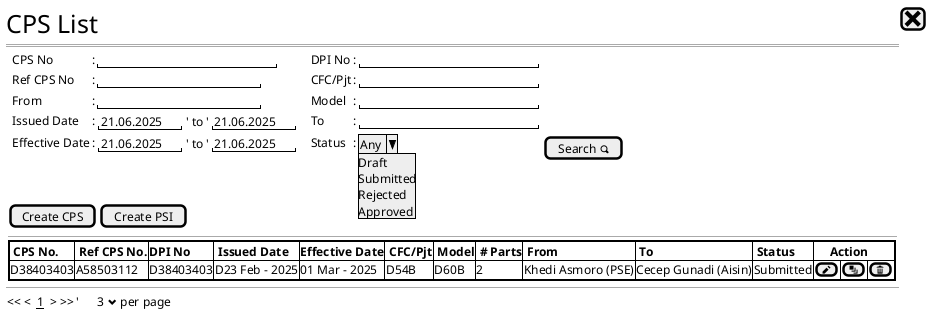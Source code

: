@startsalt
{
  <size:25>CPS List |[<size:25><&x>]|*
  ==
  {
    .|CPS No            |: |"                      "|                 |.|.|DPI No      |: |"                      "|*|*
    .|Ref CPS No        |: |"                    "|                   |.|.|CFC/Pjt     |: |"                      "|*|*
    .|From              |: |"                    "|                   |.|.|Model       |: |"                      "|*|*
    .|Issued Date       |: {|"21.06.2025"|' to '|"21.06.2025"|}       |.|.|To          |: |"                      "|*
    .|Effective Date    |: {|"21.06.2025"|' to '|"21.06.2025"|}       |.|.|Status      |: | ^Any^Draft^Submitted^Rejected^Approved^ |* { [Search <&magnifying-glass>]| }*
  }
  .
  .
  {   
    {[Create CPS] | [Create PSI]|}*
    {
      --
      {+
          {#
            |<b> CPS No. |<b> Ref CPS No. |<b>DPI No|<b> Issued Date  | <b>Effective Date |<b> CFC/Pjt   |<b> Model  |<b> # Parts        |<b> From               |<b> To                 |<b> Status       |<b>     Action   |*|*|*
            |D38403403   |A58503112       |D38403403|D23 Feb - 2025   | 01 Mar - 2025     |D54B          | D60B      | 2                 | Khedi Asmoro (PSE)    |  Cecep Gunadi (Aisin) |                 |     Submitted   | [<&pencil>]|[<&layers>]|[<&trash>]|*
          }
      }
    }
  }
  --
  {
  << <  __1__  > >>  |'      3 <&chevron-bottom> per page |*
  }  
}
@endsalt
